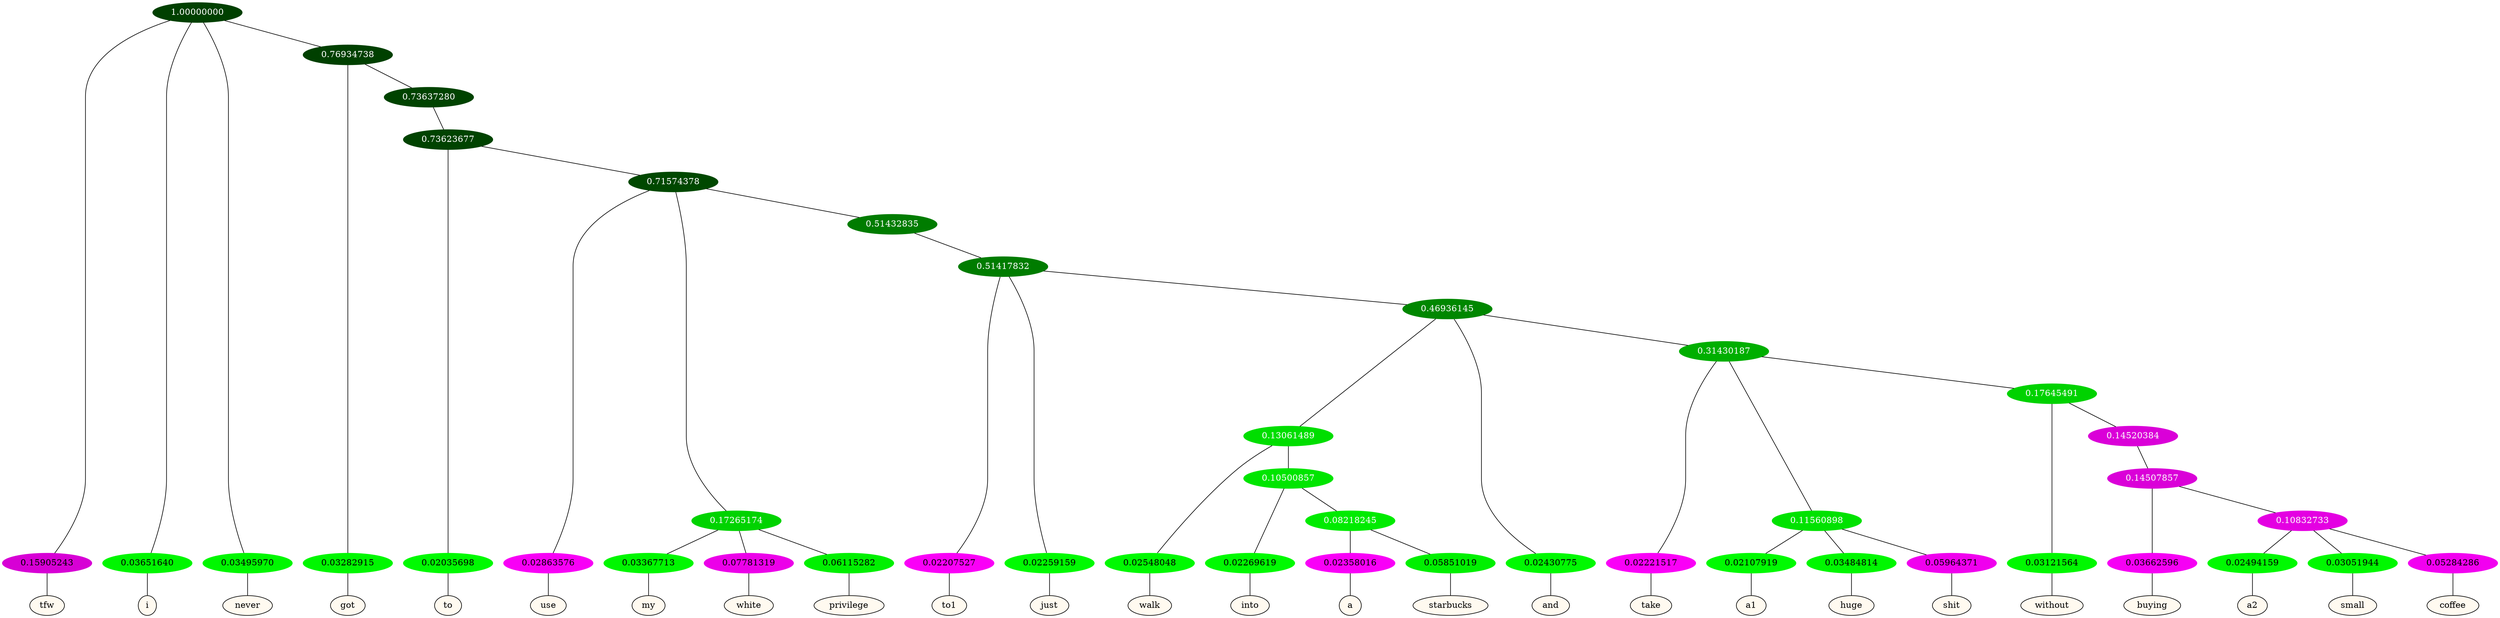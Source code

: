 graph {
	node [format=png height=0.15 nodesep=0.001 ordering=out overlap=prism overlap_scaling=0.01 ranksep=0.001 ratio=0.2 style=filled width=0.15]
	{
		rank=same
		a_w_1 [label=tfw color=black fillcolor=floralwhite style="filled,solid"]
		a_w_2 [label=i color=black fillcolor=floralwhite style="filled,solid"]
		a_w_3 [label=never color=black fillcolor=floralwhite style="filled,solid"]
		a_w_5 [label=got color=black fillcolor=floralwhite style="filled,solid"]
		a_w_8 [label=to color=black fillcolor=floralwhite style="filled,solid"]
		a_w_10 [label=use color=black fillcolor=floralwhite style="filled,solid"]
		a_w_13 [label=my color=black fillcolor=floralwhite style="filled,solid"]
		a_w_14 [label=white color=black fillcolor=floralwhite style="filled,solid"]
		a_w_15 [label=privilege color=black fillcolor=floralwhite style="filled,solid"]
		a_w_17 [label=to1 color=black fillcolor=floralwhite style="filled,solid"]
		a_w_18 [label=just color=black fillcolor=floralwhite style="filled,solid"]
		a_w_23 [label=walk color=black fillcolor=floralwhite style="filled,solid"]
		a_w_28 [label=into color=black fillcolor=floralwhite style="filled,solid"]
		a_w_35 [label=a color=black fillcolor=floralwhite style="filled,solid"]
		a_w_36 [label=starbucks color=black fillcolor=floralwhite style="filled,solid"]
		a_w_21 [label=and color=black fillcolor=floralwhite style="filled,solid"]
		a_w_25 [label=take color=black fillcolor=floralwhite style="filled,solid"]
		a_w_30 [label=a1 color=black fillcolor=floralwhite style="filled,solid"]
		a_w_31 [label=huge color=black fillcolor=floralwhite style="filled,solid"]
		a_w_32 [label=shit color=black fillcolor=floralwhite style="filled,solid"]
		a_w_33 [label=without color=black fillcolor=floralwhite style="filled,solid"]
		a_w_38 [label=buying color=black fillcolor=floralwhite style="filled,solid"]
		a_w_40 [label=a2 color=black fillcolor=floralwhite style="filled,solid"]
		a_w_41 [label=small color=black fillcolor=floralwhite style="filled,solid"]
		a_w_42 [label=coffee color=black fillcolor=floralwhite style="filled,solid"]
	}
	a_n_1 -- a_w_1
	a_n_2 -- a_w_2
	a_n_3 -- a_w_3
	a_n_5 -- a_w_5
	a_n_8 -- a_w_8
	a_n_10 -- a_w_10
	a_n_13 -- a_w_13
	a_n_14 -- a_w_14
	a_n_15 -- a_w_15
	a_n_17 -- a_w_17
	a_n_18 -- a_w_18
	a_n_23 -- a_w_23
	a_n_28 -- a_w_28
	a_n_35 -- a_w_35
	a_n_36 -- a_w_36
	a_n_21 -- a_w_21
	a_n_25 -- a_w_25
	a_n_30 -- a_w_30
	a_n_31 -- a_w_31
	a_n_32 -- a_w_32
	a_n_33 -- a_w_33
	a_n_38 -- a_w_38
	a_n_40 -- a_w_40
	a_n_41 -- a_w_41
	a_n_42 -- a_w_42
	{
		rank=same
		a_n_1 [label=0.15905243 color="0.835 1.000 0.841" fontcolor=black]
		a_n_2 [label=0.03651640 color="0.334 1.000 0.963" fontcolor=black]
		a_n_3 [label=0.03495970 color="0.334 1.000 0.965" fontcolor=black]
		a_n_5 [label=0.03282915 color="0.334 1.000 0.967" fontcolor=black]
		a_n_8 [label=0.02035698 color="0.334 1.000 0.980" fontcolor=black]
		a_n_10 [label=0.02863576 color="0.835 1.000 0.971" fontcolor=black]
		a_n_13 [label=0.03367713 color="0.334 1.000 0.966" fontcolor=black]
		a_n_14 [label=0.07781319 color="0.835 1.000 0.922" fontcolor=black]
		a_n_15 [label=0.06115282 color="0.334 1.000 0.939" fontcolor=black]
		a_n_17 [label=0.02207527 color="0.835 1.000 0.978" fontcolor=black]
		a_n_18 [label=0.02259159 color="0.334 1.000 0.977" fontcolor=black]
		a_n_23 [label=0.02548048 color="0.334 1.000 0.975" fontcolor=black]
		a_n_28 [label=0.02269619 color="0.334 1.000 0.977" fontcolor=black]
		a_n_35 [label=0.02358016 color="0.835 1.000 0.976" fontcolor=black]
		a_n_36 [label=0.05851019 color="0.334 1.000 0.941" fontcolor=black]
		a_n_21 [label=0.02430775 color="0.334 1.000 0.976" fontcolor=black]
		a_n_25 [label=0.02221517 color="0.835 1.000 0.978" fontcolor=black]
		a_n_30 [label=0.02107919 color="0.334 1.000 0.979" fontcolor=black]
		a_n_31 [label=0.03484814 color="0.334 1.000 0.965" fontcolor=black]
		a_n_32 [label=0.05964371 color="0.835 1.000 0.940" fontcolor=black]
		a_n_33 [label=0.03121564 color="0.334 1.000 0.969" fontcolor=black]
		a_n_38 [label=0.03662596 color="0.835 1.000 0.963" fontcolor=black]
		a_n_40 [label=0.02494159 color="0.334 1.000 0.975" fontcolor=black]
		a_n_41 [label=0.03051944 color="0.334 1.000 0.969" fontcolor=black]
		a_n_42 [label=0.05284286 color="0.835 1.000 0.947" fontcolor=black]
	}
	a_n_0 [label=1.00000000 color="0.334 1.000 0.250" fontcolor=grey99]
	a_n_0 -- a_n_1
	a_n_0 -- a_n_2
	a_n_0 -- a_n_3
	a_n_4 [label=0.76934738 color="0.334 1.000 0.250" fontcolor=grey99]
	a_n_0 -- a_n_4
	a_n_4 -- a_n_5
	a_n_6 [label=0.73637280 color="0.334 1.000 0.264" fontcolor=grey99]
	a_n_4 -- a_n_6
	a_n_7 [label=0.73623677 color="0.334 1.000 0.264" fontcolor=grey99]
	a_n_6 -- a_n_7
	a_n_7 -- a_n_8
	a_n_9 [label=0.71574378 color="0.334 1.000 0.284" fontcolor=grey99]
	a_n_7 -- a_n_9
	a_n_9 -- a_n_10
	a_n_11 [label=0.17265174 color="0.334 1.000 0.827" fontcolor=grey99]
	a_n_9 -- a_n_11
	a_n_12 [label=0.51432835 color="0.334 1.000 0.486" fontcolor=grey99]
	a_n_9 -- a_n_12
	a_n_11 -- a_n_13
	a_n_11 -- a_n_14
	a_n_11 -- a_n_15
	a_n_16 [label=0.51417832 color="0.334 1.000 0.486" fontcolor=grey99]
	a_n_12 -- a_n_16
	a_n_16 -- a_n_17
	a_n_16 -- a_n_18
	a_n_19 [label=0.46936145 color="0.334 1.000 0.531" fontcolor=grey99]
	a_n_16 -- a_n_19
	a_n_20 [label=0.13061489 color="0.334 1.000 0.869" fontcolor=grey99]
	a_n_19 -- a_n_20
	a_n_19 -- a_n_21
	a_n_22 [label=0.31430187 color="0.334 1.000 0.686" fontcolor=grey99]
	a_n_19 -- a_n_22
	a_n_20 -- a_n_23
	a_n_24 [label=0.10500857 color="0.334 1.000 0.895" fontcolor=grey99]
	a_n_20 -- a_n_24
	a_n_22 -- a_n_25
	a_n_26 [label=0.11560898 color="0.334 1.000 0.884" fontcolor=grey99]
	a_n_22 -- a_n_26
	a_n_27 [label=0.17645491 color="0.334 1.000 0.824" fontcolor=grey99]
	a_n_22 -- a_n_27
	a_n_24 -- a_n_28
	a_n_29 [label=0.08218245 color="0.334 1.000 0.918" fontcolor=grey99]
	a_n_24 -- a_n_29
	a_n_26 -- a_n_30
	a_n_26 -- a_n_31
	a_n_26 -- a_n_32
	a_n_27 -- a_n_33
	a_n_34 [label=0.14520384 color="0.835 1.000 0.855" fontcolor=grey99]
	a_n_27 -- a_n_34
	a_n_29 -- a_n_35
	a_n_29 -- a_n_36
	a_n_37 [label=0.14507857 color="0.835 1.000 0.855" fontcolor=grey99]
	a_n_34 -- a_n_37
	a_n_37 -- a_n_38
	a_n_39 [label=0.10832733 color="0.835 1.000 0.892" fontcolor=grey99]
	a_n_37 -- a_n_39
	a_n_39 -- a_n_40
	a_n_39 -- a_n_41
	a_n_39 -- a_n_42
}
